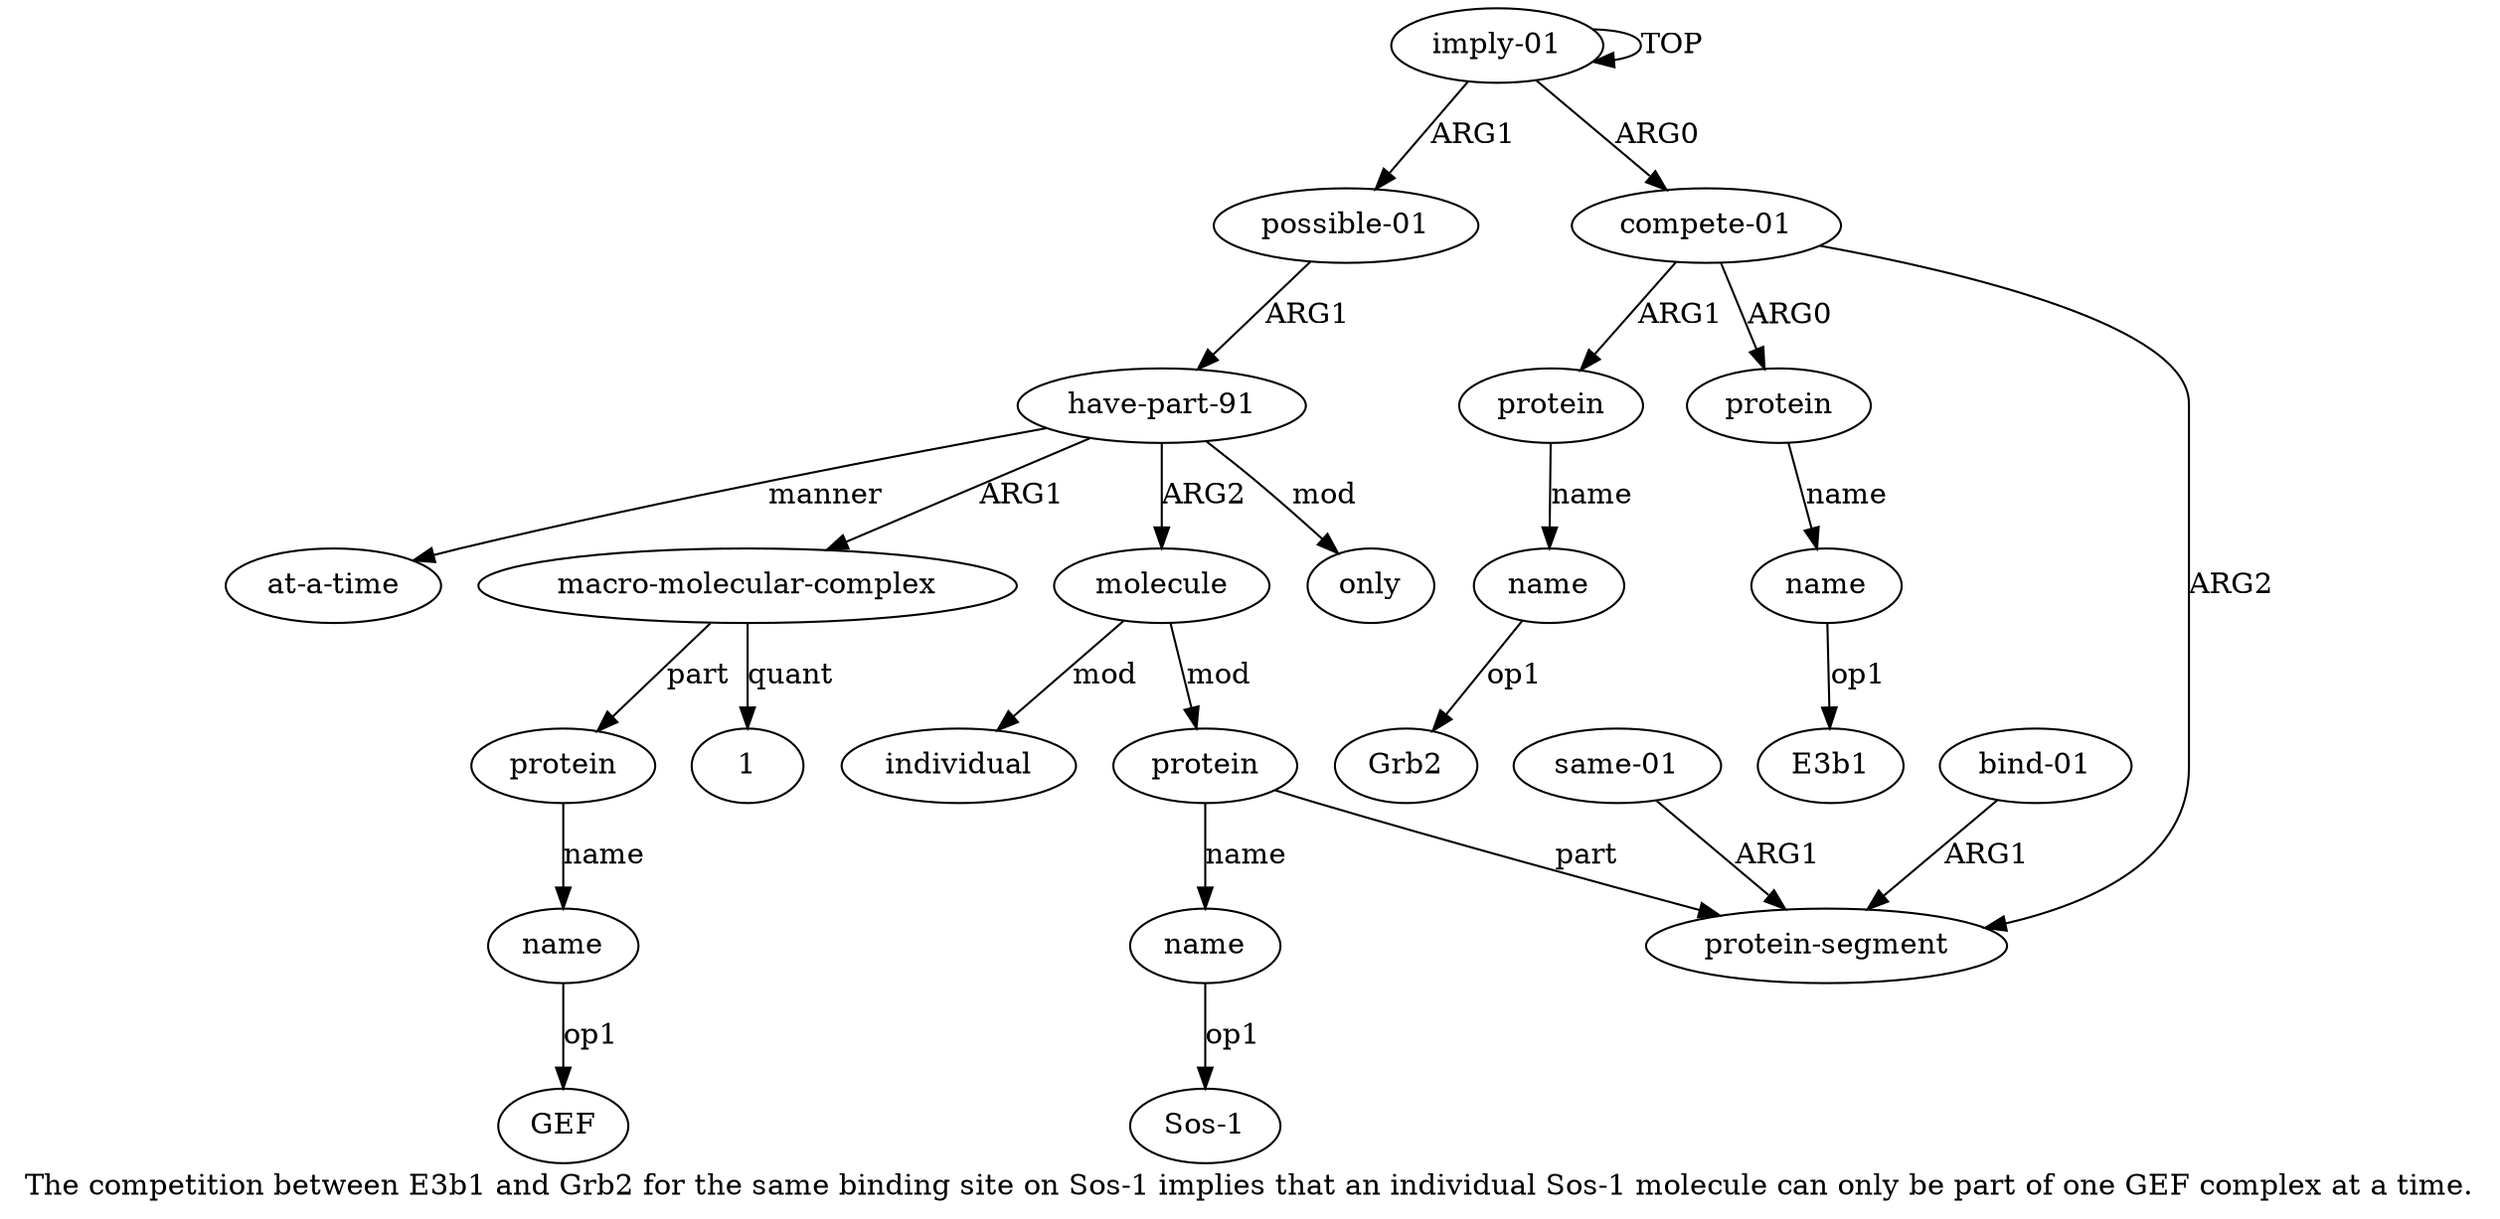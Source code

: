 digraph  {
	graph [label="The competition between E3b1 and Grb2 for the same binding site on Sos-1 implies that an individual Sos-1 molecule can only be part \
of one GEF complex at a time."];
	node [label="\N"];
	"a5 Grb2"	 [color=black,
		gold_ind=-1,
		gold_label=Grb2,
		label=Grb2,
		test_ind=-1,
		test_label=Grb2];
	"a15 GEF"	 [color=black,
		gold_ind=-1,
		gold_label=GEF,
		label=GEF,
		test_ind=-1,
		test_label=GEF];
	"a3 E3b1"	 [color=black,
		gold_ind=-1,
		gold_label=E3b1,
		label=E3b1,
		test_ind=-1,
		test_label=E3b1];
	a15	 [color=black,
		gold_ind=15,
		gold_label=name,
		label=name,
		test_ind=15,
		test_label=name];
	a15 -> "a15 GEF" [key=0,
	color=black,
	gold_label=op1,
	label=op1,
	test_label=op1];
a14 [color=black,
	gold_ind=14,
	gold_label=protein,
	label=protein,
	test_ind=14,
	test_label=protein];
a14 -> a15 [key=0,
color=black,
gold_label=name,
label=name,
test_label=name];
a17 [color=black,
gold_ind=17,
gold_label=individual,
label=individual,
test_ind=17,
test_label=individual];
a16 [color=black,
gold_ind=16,
gold_label=molecule,
label=molecule,
test_ind=16,
test_label=molecule];
a16 -> a17 [key=0,
color=black,
gold_label=mod,
label=mod,
test_label=mod];
a9 [color=black,
gold_ind=9,
gold_label=protein,
label=protein,
test_ind=9,
test_label=protein];
a16 -> a9 [key=0,
color=black,
gold_label=mod,
label=mod,
test_label=mod];
a11 [color=black,
gold_ind=11,
gold_label="possible-01",
label="possible-01",
test_ind=11,
test_label="possible-01"];
a12 [color=black,
gold_ind=12,
gold_label="have-part-91",
label="have-part-91",
test_ind=12,
test_label="have-part-91"];
a11 -> a12 [key=0,
color=black,
gold_label=ARG1,
label=ARG1,
test_label=ARG1];
a10 [color=black,
gold_ind=10,
gold_label=name,
label=name,
test_ind=10,
test_label=name];
"a10 Sos-1" [color=black,
gold_ind=-1,
gold_label="Sos-1",
label="Sos-1",
test_ind=-1,
test_label="Sos-1"];
a10 -> "a10 Sos-1" [key=0,
color=black,
gold_label=op1,
label=op1,
test_label=op1];
a13 [color=black,
gold_ind=13,
gold_label="macro-molecular-complex",
label="macro-molecular-complex",
test_ind=13,
test_label="macro-molecular-complex"];
a13 -> a14 [key=0,
color=black,
gold_label=part,
label=part,
test_label=part];
"a13 1" [color=black,
gold_ind=-1,
gold_label=1,
label=1,
test_ind=-1,
test_label=1];
a13 -> "a13 1" [key=0,
color=black,
gold_label=quant,
label=quant,
test_label=quant];
a12 -> a16 [key=0,
color=black,
gold_label=ARG2,
label=ARG2,
test_label=ARG2];
a12 -> a13 [key=0,
color=black,
gold_label=ARG1,
label=ARG1,
test_label=ARG1];
a19 [color=black,
gold_ind=19,
gold_label=only,
label=only,
test_ind=19,
test_label=only];
a12 -> a19 [key=0,
color=black,
gold_label=mod,
label=mod,
test_label=mod];
a18 [color=black,
gold_ind=18,
gold_label="at-a-time",
label="at-a-time",
test_ind=18,
test_label="at-a-time"];
a12 -> a18 [key=0,
color=black,
gold_label=manner,
label=manner,
test_label=manner];
a1 [color=black,
gold_ind=1,
gold_label="compete-01",
label="compete-01",
test_ind=1,
test_label="compete-01"];
a2 [color=black,
gold_ind=2,
gold_label=protein,
label=protein,
test_ind=2,
test_label=protein];
a1 -> a2 [key=0,
color=black,
gold_label=ARG0,
label=ARG0,
test_label=ARG0];
a4 [color=black,
gold_ind=4,
gold_label=protein,
label=protein,
test_ind=4,
test_label=protein];
a1 -> a4 [key=0,
color=black,
gold_label=ARG1,
label=ARG1,
test_label=ARG1];
a6 [color=black,
gold_ind=6,
gold_label="protein-segment",
label="protein-segment",
test_ind=6,
test_label="protein-segment"];
a1 -> a6 [key=0,
color=black,
gold_label=ARG2,
label=ARG2,
test_label=ARG2];
a0 [color=black,
gold_ind=0,
gold_label="imply-01",
label="imply-01",
test_ind=0,
test_label="imply-01"];
a0 -> a11 [key=0,
color=black,
gold_label=ARG1,
label=ARG1,
test_label=ARG1];
a0 -> a1 [key=0,
color=black,
gold_label=ARG0,
label=ARG0,
test_label=ARG0];
a0 -> a0 [key=0,
color=black,
gold_label=TOP,
label=TOP,
test_label=TOP];
a3 [color=black,
gold_ind=3,
gold_label=name,
label=name,
test_ind=3,
test_label=name];
a3 -> "a3 E3b1" [key=0,
color=black,
gold_label=op1,
label=op1,
test_label=op1];
a2 -> a3 [key=0,
color=black,
gold_label=name,
label=name,
test_label=name];
a5 [color=black,
gold_ind=5,
gold_label=name,
label=name,
test_ind=5,
test_label=name];
a5 -> "a5 Grb2" [key=0,
color=black,
gold_label=op1,
label=op1,
test_label=op1];
a4 -> a5 [key=0,
color=black,
gold_label=name,
label=name,
test_label=name];
a7 [color=black,
gold_ind=7,
gold_label="same-01",
label="same-01",
test_ind=7,
test_label="same-01"];
a7 -> a6 [key=0,
color=black,
gold_label=ARG1,
label=ARG1,
test_label=ARG1];
a9 -> a10 [key=0,
color=black,
gold_label=name,
label=name,
test_label=name];
a9 -> a6 [key=0,
color=black,
gold_label=part,
label=part,
test_label=part];
a8 [color=black,
gold_ind=8,
gold_label="bind-01",
label="bind-01",
test_ind=8,
test_label="bind-01"];
a8 -> a6 [key=0,
color=black,
gold_label=ARG1,
label=ARG1,
test_label=ARG1];
}
